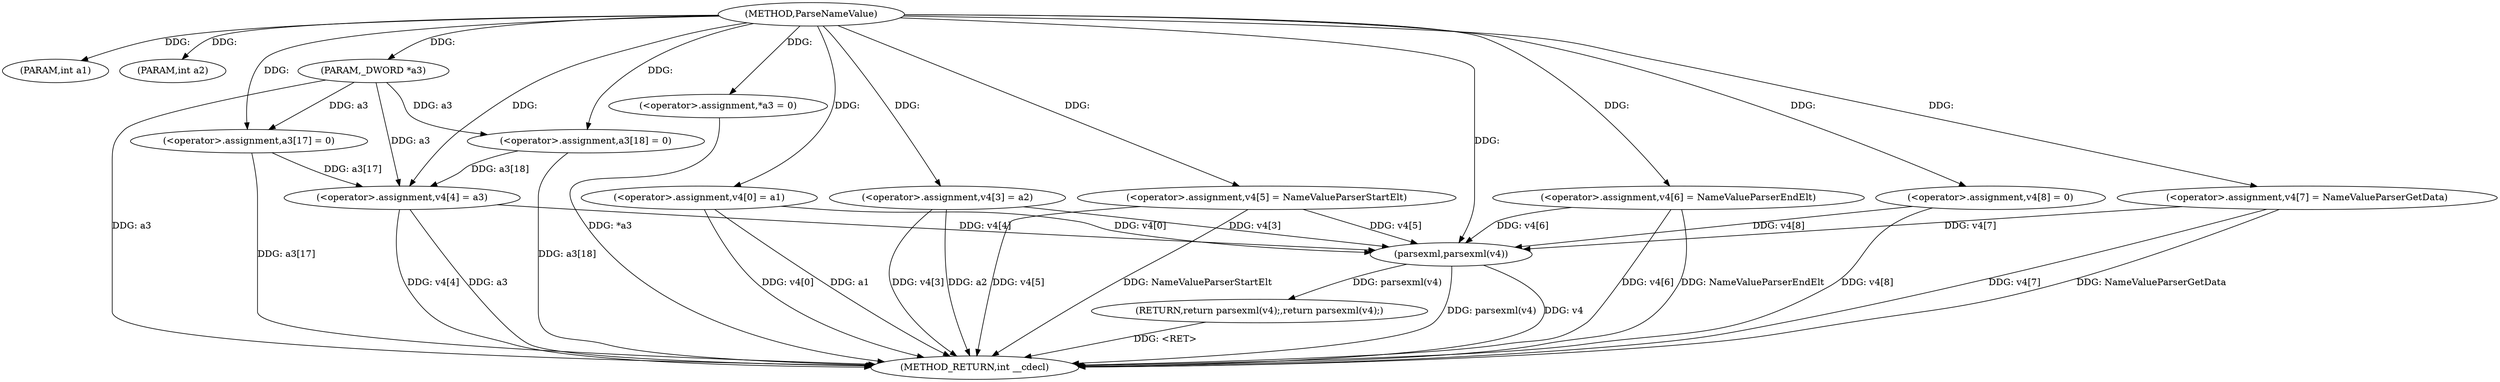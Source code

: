 digraph ParseNameValue {  
"1000102" [label = "(METHOD,ParseNameValue)" ]
"1000160" [label = "(METHOD_RETURN,int __cdecl)" ]
"1000103" [label = "(PARAM,int a1)" ]
"1000104" [label = "(PARAM,int a2)" ]
"1000105" [label = "(PARAM,_DWORD *a3)" ]
"1000108" [label = "(<operator>.assignment,*a3 = 0)" ]
"1000112" [label = "(<operator>.assignment,a3[17] = 0)" ]
"1000117" [label = "(<operator>.assignment,a3[18] = 0)" ]
"1000122" [label = "(<operator>.assignment,v4[0] = a1)" ]
"1000127" [label = "(<operator>.assignment,v4[3] = a2)" ]
"1000132" [label = "(<operator>.assignment,v4[4] = a3)" ]
"1000137" [label = "(<operator>.assignment,v4[5] = NameValueParserStartElt)" ]
"1000142" [label = "(<operator>.assignment,v4[6] = NameValueParserEndElt)" ]
"1000147" [label = "(<operator>.assignment,v4[7] = NameValueParserGetData)" ]
"1000152" [label = "(<operator>.assignment,v4[8] = 0)" ]
"1000157" [label = "(RETURN,return parsexml(v4);,return parsexml(v4);)" ]
"1000158" [label = "(parsexml,parsexml(v4))" ]
  "1000108" -> "1000160"  [ label = "DDG: *a3"] 
  "1000158" -> "1000160"  [ label = "DDG: parsexml(v4)"] 
  "1000137" -> "1000160"  [ label = "DDG: v4[5]"] 
  "1000158" -> "1000160"  [ label = "DDG: v4"] 
  "1000127" -> "1000160"  [ label = "DDG: a2"] 
  "1000132" -> "1000160"  [ label = "DDG: a3"] 
  "1000142" -> "1000160"  [ label = "DDG: v4[6]"] 
  "1000112" -> "1000160"  [ label = "DDG: a3[17]"] 
  "1000127" -> "1000160"  [ label = "DDG: v4[3]"] 
  "1000117" -> "1000160"  [ label = "DDG: a3[18]"] 
  "1000105" -> "1000160"  [ label = "DDG: a3"] 
  "1000152" -> "1000160"  [ label = "DDG: v4[8]"] 
  "1000132" -> "1000160"  [ label = "DDG: v4[4]"] 
  "1000147" -> "1000160"  [ label = "DDG: v4[7]"] 
  "1000137" -> "1000160"  [ label = "DDG: NameValueParserStartElt"] 
  "1000122" -> "1000160"  [ label = "DDG: a1"] 
  "1000142" -> "1000160"  [ label = "DDG: NameValueParserEndElt"] 
  "1000122" -> "1000160"  [ label = "DDG: v4[0]"] 
  "1000147" -> "1000160"  [ label = "DDG: NameValueParserGetData"] 
  "1000157" -> "1000160"  [ label = "DDG: <RET>"] 
  "1000102" -> "1000103"  [ label = "DDG: "] 
  "1000102" -> "1000104"  [ label = "DDG: "] 
  "1000102" -> "1000105"  [ label = "DDG: "] 
  "1000102" -> "1000108"  [ label = "DDG: "] 
  "1000102" -> "1000112"  [ label = "DDG: "] 
  "1000105" -> "1000112"  [ label = "DDG: a3"] 
  "1000102" -> "1000117"  [ label = "DDG: "] 
  "1000105" -> "1000117"  [ label = "DDG: a3"] 
  "1000102" -> "1000122"  [ label = "DDG: "] 
  "1000102" -> "1000127"  [ label = "DDG: "] 
  "1000112" -> "1000132"  [ label = "DDG: a3[17]"] 
  "1000117" -> "1000132"  [ label = "DDG: a3[18]"] 
  "1000105" -> "1000132"  [ label = "DDG: a3"] 
  "1000102" -> "1000132"  [ label = "DDG: "] 
  "1000102" -> "1000137"  [ label = "DDG: "] 
  "1000102" -> "1000142"  [ label = "DDG: "] 
  "1000102" -> "1000147"  [ label = "DDG: "] 
  "1000102" -> "1000152"  [ label = "DDG: "] 
  "1000158" -> "1000157"  [ label = "DDG: parsexml(v4)"] 
  "1000142" -> "1000158"  [ label = "DDG: v4[6]"] 
  "1000127" -> "1000158"  [ label = "DDG: v4[3]"] 
  "1000147" -> "1000158"  [ label = "DDG: v4[7]"] 
  "1000137" -> "1000158"  [ label = "DDG: v4[5]"] 
  "1000122" -> "1000158"  [ label = "DDG: v4[0]"] 
  "1000152" -> "1000158"  [ label = "DDG: v4[8]"] 
  "1000132" -> "1000158"  [ label = "DDG: v4[4]"] 
  "1000102" -> "1000158"  [ label = "DDG: "] 
}

